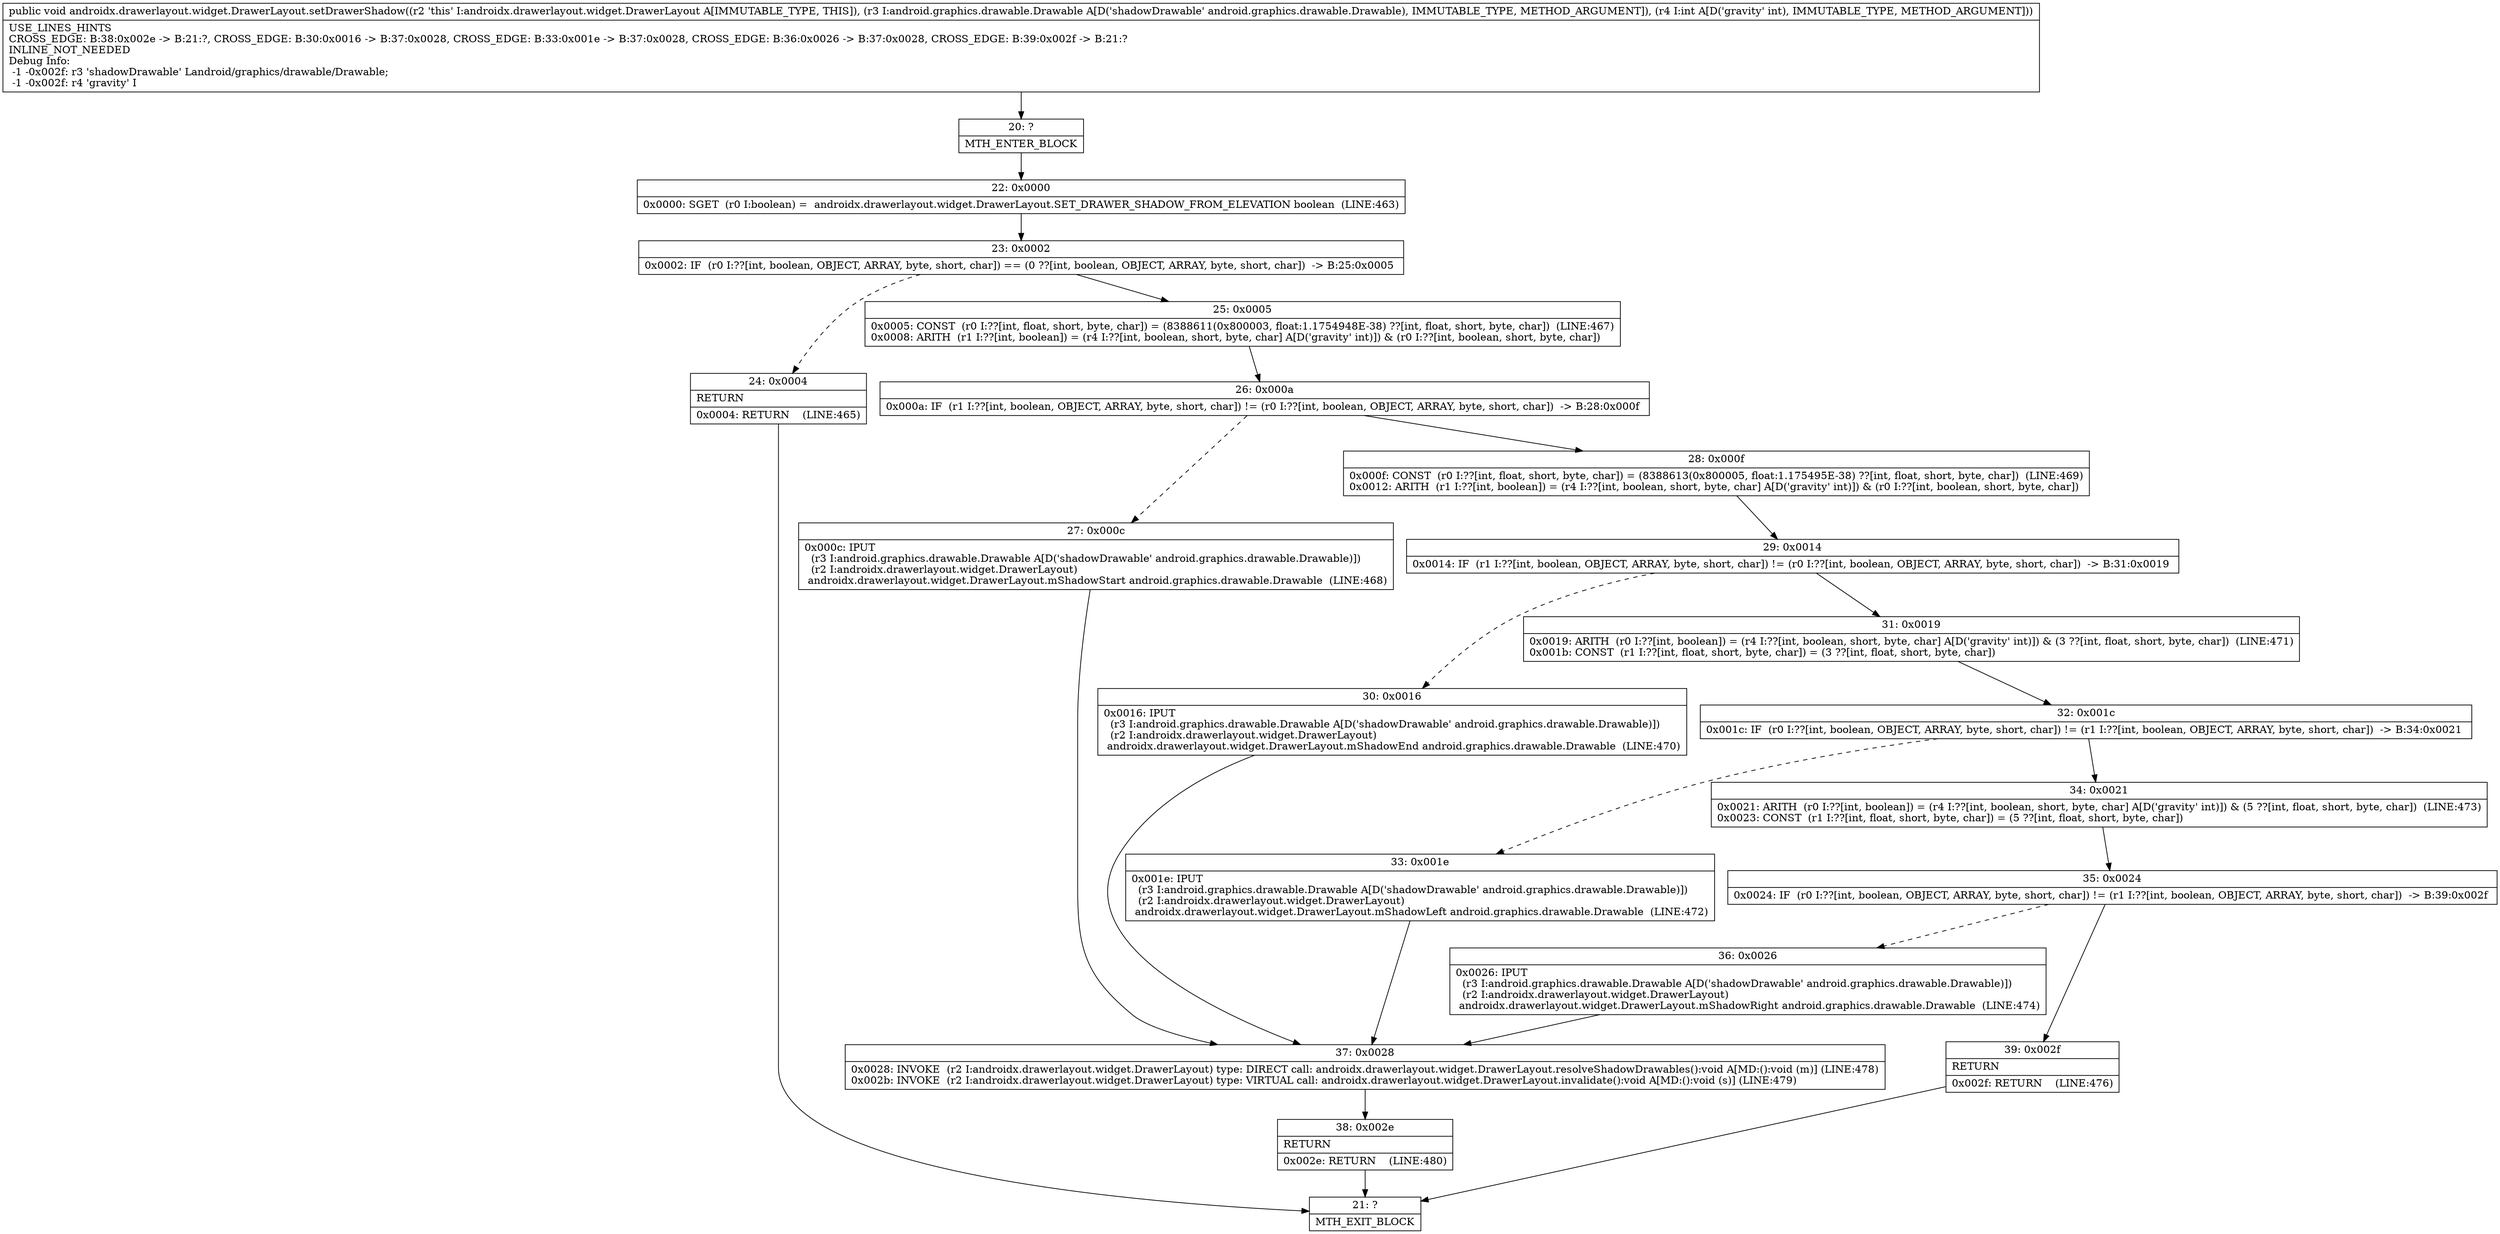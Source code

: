 digraph "CFG forandroidx.drawerlayout.widget.DrawerLayout.setDrawerShadow(Landroid\/graphics\/drawable\/Drawable;I)V" {
Node_20 [shape=record,label="{20\:\ ?|MTH_ENTER_BLOCK\l}"];
Node_22 [shape=record,label="{22\:\ 0x0000|0x0000: SGET  (r0 I:boolean) =  androidx.drawerlayout.widget.DrawerLayout.SET_DRAWER_SHADOW_FROM_ELEVATION boolean  (LINE:463)\l}"];
Node_23 [shape=record,label="{23\:\ 0x0002|0x0002: IF  (r0 I:??[int, boolean, OBJECT, ARRAY, byte, short, char]) == (0 ??[int, boolean, OBJECT, ARRAY, byte, short, char])  \-\> B:25:0x0005 \l}"];
Node_24 [shape=record,label="{24\:\ 0x0004|RETURN\l|0x0004: RETURN    (LINE:465)\l}"];
Node_21 [shape=record,label="{21\:\ ?|MTH_EXIT_BLOCK\l}"];
Node_25 [shape=record,label="{25\:\ 0x0005|0x0005: CONST  (r0 I:??[int, float, short, byte, char]) = (8388611(0x800003, float:1.1754948E\-38) ??[int, float, short, byte, char])  (LINE:467)\l0x0008: ARITH  (r1 I:??[int, boolean]) = (r4 I:??[int, boolean, short, byte, char] A[D('gravity' int)]) & (r0 I:??[int, boolean, short, byte, char]) \l}"];
Node_26 [shape=record,label="{26\:\ 0x000a|0x000a: IF  (r1 I:??[int, boolean, OBJECT, ARRAY, byte, short, char]) != (r0 I:??[int, boolean, OBJECT, ARRAY, byte, short, char])  \-\> B:28:0x000f \l}"];
Node_27 [shape=record,label="{27\:\ 0x000c|0x000c: IPUT  \l  (r3 I:android.graphics.drawable.Drawable A[D('shadowDrawable' android.graphics.drawable.Drawable)])\l  (r2 I:androidx.drawerlayout.widget.DrawerLayout)\l androidx.drawerlayout.widget.DrawerLayout.mShadowStart android.graphics.drawable.Drawable  (LINE:468)\l}"];
Node_37 [shape=record,label="{37\:\ 0x0028|0x0028: INVOKE  (r2 I:androidx.drawerlayout.widget.DrawerLayout) type: DIRECT call: androidx.drawerlayout.widget.DrawerLayout.resolveShadowDrawables():void A[MD:():void (m)] (LINE:478)\l0x002b: INVOKE  (r2 I:androidx.drawerlayout.widget.DrawerLayout) type: VIRTUAL call: androidx.drawerlayout.widget.DrawerLayout.invalidate():void A[MD:():void (s)] (LINE:479)\l}"];
Node_38 [shape=record,label="{38\:\ 0x002e|RETURN\l|0x002e: RETURN    (LINE:480)\l}"];
Node_28 [shape=record,label="{28\:\ 0x000f|0x000f: CONST  (r0 I:??[int, float, short, byte, char]) = (8388613(0x800005, float:1.175495E\-38) ??[int, float, short, byte, char])  (LINE:469)\l0x0012: ARITH  (r1 I:??[int, boolean]) = (r4 I:??[int, boolean, short, byte, char] A[D('gravity' int)]) & (r0 I:??[int, boolean, short, byte, char]) \l}"];
Node_29 [shape=record,label="{29\:\ 0x0014|0x0014: IF  (r1 I:??[int, boolean, OBJECT, ARRAY, byte, short, char]) != (r0 I:??[int, boolean, OBJECT, ARRAY, byte, short, char])  \-\> B:31:0x0019 \l}"];
Node_30 [shape=record,label="{30\:\ 0x0016|0x0016: IPUT  \l  (r3 I:android.graphics.drawable.Drawable A[D('shadowDrawable' android.graphics.drawable.Drawable)])\l  (r2 I:androidx.drawerlayout.widget.DrawerLayout)\l androidx.drawerlayout.widget.DrawerLayout.mShadowEnd android.graphics.drawable.Drawable  (LINE:470)\l}"];
Node_31 [shape=record,label="{31\:\ 0x0019|0x0019: ARITH  (r0 I:??[int, boolean]) = (r4 I:??[int, boolean, short, byte, char] A[D('gravity' int)]) & (3 ??[int, float, short, byte, char])  (LINE:471)\l0x001b: CONST  (r1 I:??[int, float, short, byte, char]) = (3 ??[int, float, short, byte, char]) \l}"];
Node_32 [shape=record,label="{32\:\ 0x001c|0x001c: IF  (r0 I:??[int, boolean, OBJECT, ARRAY, byte, short, char]) != (r1 I:??[int, boolean, OBJECT, ARRAY, byte, short, char])  \-\> B:34:0x0021 \l}"];
Node_33 [shape=record,label="{33\:\ 0x001e|0x001e: IPUT  \l  (r3 I:android.graphics.drawable.Drawable A[D('shadowDrawable' android.graphics.drawable.Drawable)])\l  (r2 I:androidx.drawerlayout.widget.DrawerLayout)\l androidx.drawerlayout.widget.DrawerLayout.mShadowLeft android.graphics.drawable.Drawable  (LINE:472)\l}"];
Node_34 [shape=record,label="{34\:\ 0x0021|0x0021: ARITH  (r0 I:??[int, boolean]) = (r4 I:??[int, boolean, short, byte, char] A[D('gravity' int)]) & (5 ??[int, float, short, byte, char])  (LINE:473)\l0x0023: CONST  (r1 I:??[int, float, short, byte, char]) = (5 ??[int, float, short, byte, char]) \l}"];
Node_35 [shape=record,label="{35\:\ 0x0024|0x0024: IF  (r0 I:??[int, boolean, OBJECT, ARRAY, byte, short, char]) != (r1 I:??[int, boolean, OBJECT, ARRAY, byte, short, char])  \-\> B:39:0x002f \l}"];
Node_36 [shape=record,label="{36\:\ 0x0026|0x0026: IPUT  \l  (r3 I:android.graphics.drawable.Drawable A[D('shadowDrawable' android.graphics.drawable.Drawable)])\l  (r2 I:androidx.drawerlayout.widget.DrawerLayout)\l androidx.drawerlayout.widget.DrawerLayout.mShadowRight android.graphics.drawable.Drawable  (LINE:474)\l}"];
Node_39 [shape=record,label="{39\:\ 0x002f|RETURN\l|0x002f: RETURN    (LINE:476)\l}"];
MethodNode[shape=record,label="{public void androidx.drawerlayout.widget.DrawerLayout.setDrawerShadow((r2 'this' I:androidx.drawerlayout.widget.DrawerLayout A[IMMUTABLE_TYPE, THIS]), (r3 I:android.graphics.drawable.Drawable A[D('shadowDrawable' android.graphics.drawable.Drawable), IMMUTABLE_TYPE, METHOD_ARGUMENT]), (r4 I:int A[D('gravity' int), IMMUTABLE_TYPE, METHOD_ARGUMENT]))  | USE_LINES_HINTS\lCROSS_EDGE: B:38:0x002e \-\> B:21:?, CROSS_EDGE: B:30:0x0016 \-\> B:37:0x0028, CROSS_EDGE: B:33:0x001e \-\> B:37:0x0028, CROSS_EDGE: B:36:0x0026 \-\> B:37:0x0028, CROSS_EDGE: B:39:0x002f \-\> B:21:?\lINLINE_NOT_NEEDED\lDebug Info:\l  \-1 \-0x002f: r3 'shadowDrawable' Landroid\/graphics\/drawable\/Drawable;\l  \-1 \-0x002f: r4 'gravity' I\l}"];
MethodNode -> Node_20;Node_20 -> Node_22;
Node_22 -> Node_23;
Node_23 -> Node_24[style=dashed];
Node_23 -> Node_25;
Node_24 -> Node_21;
Node_25 -> Node_26;
Node_26 -> Node_27[style=dashed];
Node_26 -> Node_28;
Node_27 -> Node_37;
Node_37 -> Node_38;
Node_38 -> Node_21;
Node_28 -> Node_29;
Node_29 -> Node_30[style=dashed];
Node_29 -> Node_31;
Node_30 -> Node_37;
Node_31 -> Node_32;
Node_32 -> Node_33[style=dashed];
Node_32 -> Node_34;
Node_33 -> Node_37;
Node_34 -> Node_35;
Node_35 -> Node_36[style=dashed];
Node_35 -> Node_39;
Node_36 -> Node_37;
Node_39 -> Node_21;
}


